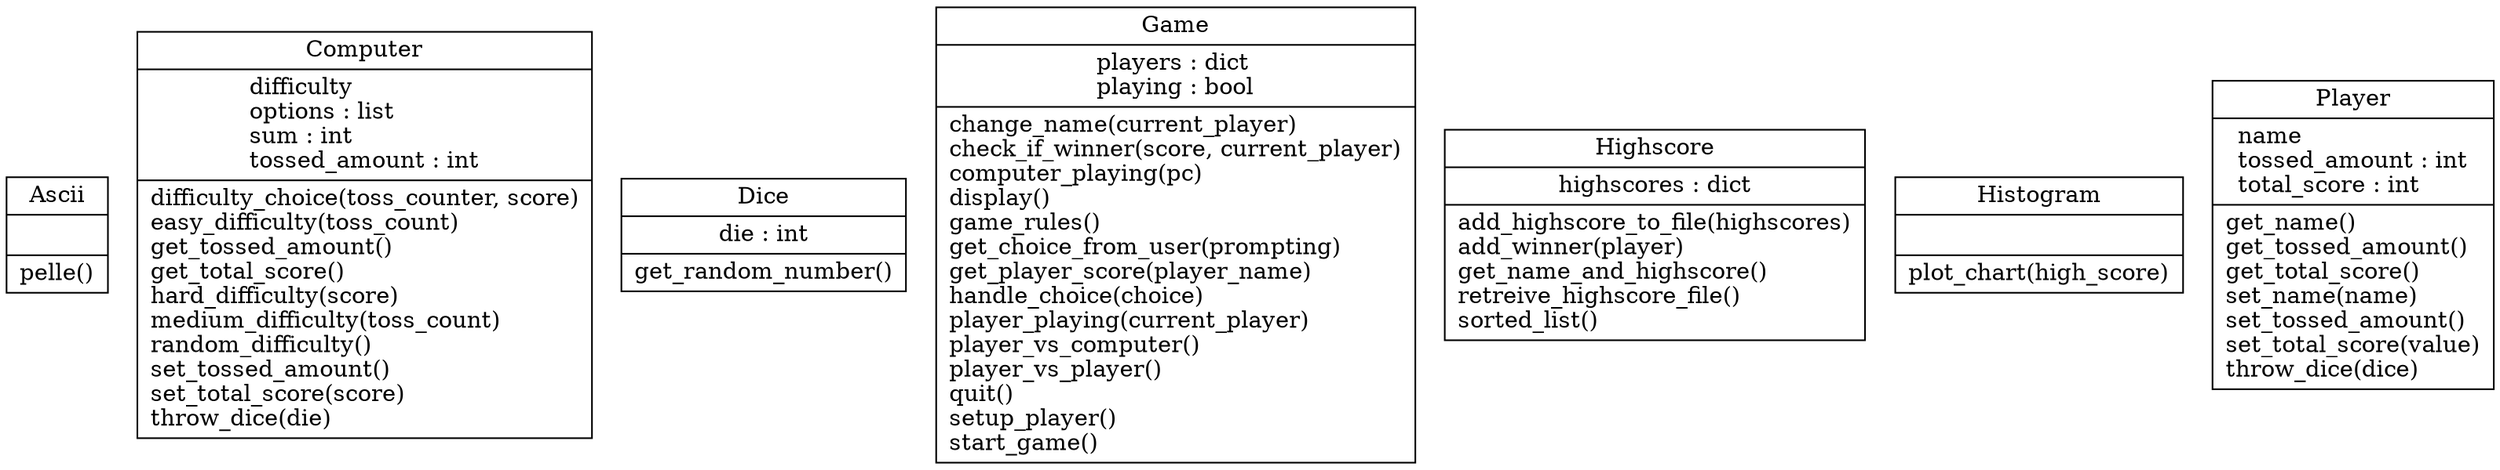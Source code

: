 digraph "classes" {
rankdir=BT
charset="utf-8"
"PigDiceGame.ascii_pictures.Ascii" [color="black", fontcolor="black", label=<{Ascii|<br ALIGN="LEFT"/>|pelle()<br ALIGN="LEFT"/>}>, shape="record", style="solid"];
"PigDiceGame.computer.Computer" [color="black", fontcolor="black", label=<{Computer|difficulty<br ALIGN="LEFT"/>options : list<br ALIGN="LEFT"/>sum : int<br ALIGN="LEFT"/>tossed_amount : int<br ALIGN="LEFT"/>|difficulty_choice(toss_counter, score)<br ALIGN="LEFT"/>easy_difficulty(toss_count)<br ALIGN="LEFT"/>get_tossed_amount()<br ALIGN="LEFT"/>get_total_score()<br ALIGN="LEFT"/>hard_difficulty(score)<br ALIGN="LEFT"/>medium_difficulty(toss_count)<br ALIGN="LEFT"/>random_difficulty()<br ALIGN="LEFT"/>set_tossed_amount()<br ALIGN="LEFT"/>set_total_score(score)<br ALIGN="LEFT"/>throw_dice(die)<br ALIGN="LEFT"/>}>, shape="record", style="solid"];
"PigDiceGame.dice.Dice" [color="black", fontcolor="black", label=<{Dice|die : int<br ALIGN="LEFT"/>|get_random_number()<br ALIGN="LEFT"/>}>, shape="record", style="solid"];
"PigDiceGame.game.Game" [color="black", fontcolor="black", label=<{Game|players : dict<br ALIGN="LEFT"/>playing : bool<br ALIGN="LEFT"/>|change_name(current_player)<br ALIGN="LEFT"/>check_if_winner(score, current_player)<br ALIGN="LEFT"/>computer_playing(pc)<br ALIGN="LEFT"/>display()<br ALIGN="LEFT"/>game_rules()<br ALIGN="LEFT"/>get_choice_from_user(prompting)<br ALIGN="LEFT"/>get_player_score(player_name)<br ALIGN="LEFT"/>handle_choice(choice)<br ALIGN="LEFT"/>player_playing(current_player)<br ALIGN="LEFT"/>player_vs_computer()<br ALIGN="LEFT"/>player_vs_player()<br ALIGN="LEFT"/>quit()<br ALIGN="LEFT"/>setup_player()<br ALIGN="LEFT"/>start_game()<br ALIGN="LEFT"/>}>, shape="record", style="solid"];
"PigDiceGame.highscore.Highscore" [color="black", fontcolor="black", label=<{Highscore|highscores : dict<br ALIGN="LEFT"/>|add_highscore_to_file(highscores)<br ALIGN="LEFT"/>add_winner(player)<br ALIGN="LEFT"/>get_name_and_highscore()<br ALIGN="LEFT"/>retreive_highscore_file()<br ALIGN="LEFT"/>sorted_list()<br ALIGN="LEFT"/>}>, shape="record", style="solid"];
"PigDiceGame.histogram.Histogram" [color="black", fontcolor="black", label=<{Histogram|<br ALIGN="LEFT"/>|plot_chart(high_score)<br ALIGN="LEFT"/>}>, shape="record", style="solid"];
"PigDiceGame.player.Player" [color="black", fontcolor="black", label=<{Player|name<br ALIGN="LEFT"/>tossed_amount : int<br ALIGN="LEFT"/>total_score : int<br ALIGN="LEFT"/>|get_name()<br ALIGN="LEFT"/>get_tossed_amount()<br ALIGN="LEFT"/>get_total_score()<br ALIGN="LEFT"/>set_name(name)<br ALIGN="LEFT"/>set_tossed_amount()<br ALIGN="LEFT"/>set_total_score(value)<br ALIGN="LEFT"/>throw_dice(dice)<br ALIGN="LEFT"/>}>, shape="record", style="solid"];
}
